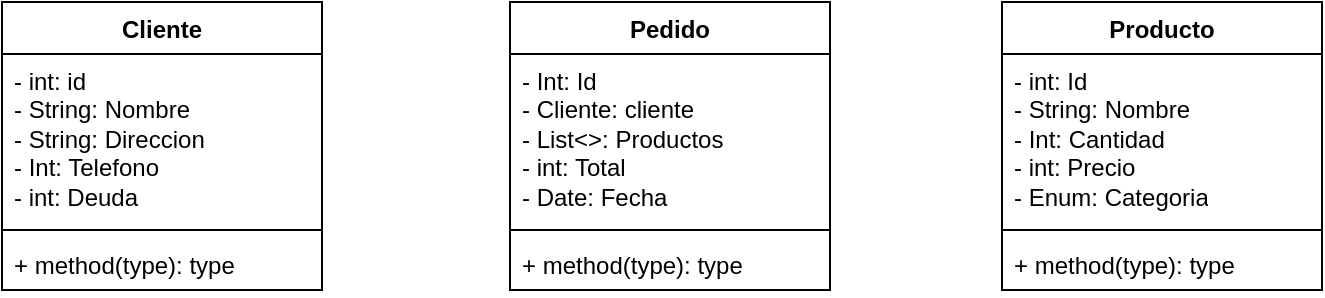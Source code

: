 <mxfile version="26.1.3">
  <diagram name="Página-1" id="4Bx6A06MzwlFyRsLMbt5">
    <mxGraphModel dx="1728" dy="994" grid="1" gridSize="10" guides="1" tooltips="1" connect="1" arrows="1" fold="1" page="1" pageScale="1" pageWidth="827" pageHeight="1169" math="0" shadow="0">
      <root>
        <mxCell id="0" />
        <mxCell id="1" parent="0" />
        <mxCell id="_0JZxzlMK4Hy7dFa50Kv-1" value="Cliente" style="swimlane;fontStyle=1;align=center;verticalAlign=top;childLayout=stackLayout;horizontal=1;startSize=26;horizontalStack=0;resizeParent=1;resizeParentMax=0;resizeLast=0;collapsible=1;marginBottom=0;whiteSpace=wrap;html=1;" parent="1" vertex="1">
          <mxGeometry x="80" y="441" width="160" height="144" as="geometry" />
        </mxCell>
        <mxCell id="_0JZxzlMK4Hy7dFa50Kv-2" value="- int: id&lt;div&gt;- String: Nombre&lt;/div&gt;&lt;div&gt;- String: Direccion&lt;/div&gt;&lt;div&gt;- Int: Telefono&lt;/div&gt;&lt;div&gt;- int: Deuda&lt;/div&gt;" style="text;strokeColor=none;fillColor=none;align=left;verticalAlign=top;spacingLeft=4;spacingRight=4;overflow=hidden;rotatable=0;points=[[0,0.5],[1,0.5]];portConstraint=eastwest;whiteSpace=wrap;html=1;" parent="_0JZxzlMK4Hy7dFa50Kv-1" vertex="1">
          <mxGeometry y="26" width="160" height="84" as="geometry" />
        </mxCell>
        <mxCell id="_0JZxzlMK4Hy7dFa50Kv-3" value="" style="line;strokeWidth=1;fillColor=none;align=left;verticalAlign=middle;spacingTop=-1;spacingLeft=3;spacingRight=3;rotatable=0;labelPosition=right;points=[];portConstraint=eastwest;strokeColor=inherit;" parent="_0JZxzlMK4Hy7dFa50Kv-1" vertex="1">
          <mxGeometry y="110" width="160" height="8" as="geometry" />
        </mxCell>
        <mxCell id="_0JZxzlMK4Hy7dFa50Kv-4" value="+ method(type): type" style="text;strokeColor=none;fillColor=none;align=left;verticalAlign=top;spacingLeft=4;spacingRight=4;overflow=hidden;rotatable=0;points=[[0,0.5],[1,0.5]];portConstraint=eastwest;whiteSpace=wrap;html=1;" parent="_0JZxzlMK4Hy7dFa50Kv-1" vertex="1">
          <mxGeometry y="118" width="160" height="26" as="geometry" />
        </mxCell>
        <mxCell id="_0JZxzlMK4Hy7dFa50Kv-5" value="Producto" style="swimlane;fontStyle=1;align=center;verticalAlign=top;childLayout=stackLayout;horizontal=1;startSize=26;horizontalStack=0;resizeParent=1;resizeParentMax=0;resizeLast=0;collapsible=1;marginBottom=0;whiteSpace=wrap;html=1;" parent="1" vertex="1">
          <mxGeometry x="580" y="441" width="160" height="144" as="geometry" />
        </mxCell>
        <mxCell id="_0JZxzlMK4Hy7dFa50Kv-6" value="- int: Id&lt;div&gt;- String: Nombre&lt;/div&gt;&lt;div&gt;- Int: Cantidad&lt;/div&gt;&lt;div&gt;- int: Precio&lt;/div&gt;&lt;div&gt;- Enum: Categoria&lt;/div&gt;" style="text;strokeColor=none;fillColor=none;align=left;verticalAlign=top;spacingLeft=4;spacingRight=4;overflow=hidden;rotatable=0;points=[[0,0.5],[1,0.5]];portConstraint=eastwest;whiteSpace=wrap;html=1;" parent="_0JZxzlMK4Hy7dFa50Kv-5" vertex="1">
          <mxGeometry y="26" width="160" height="84" as="geometry" />
        </mxCell>
        <mxCell id="_0JZxzlMK4Hy7dFa50Kv-7" value="" style="line;strokeWidth=1;fillColor=none;align=left;verticalAlign=middle;spacingTop=-1;spacingLeft=3;spacingRight=3;rotatable=0;labelPosition=right;points=[];portConstraint=eastwest;strokeColor=inherit;" parent="_0JZxzlMK4Hy7dFa50Kv-5" vertex="1">
          <mxGeometry y="110" width="160" height="8" as="geometry" />
        </mxCell>
        <mxCell id="_0JZxzlMK4Hy7dFa50Kv-8" value="+ method(type): type" style="text;strokeColor=none;fillColor=none;align=left;verticalAlign=top;spacingLeft=4;spacingRight=4;overflow=hidden;rotatable=0;points=[[0,0.5],[1,0.5]];portConstraint=eastwest;whiteSpace=wrap;html=1;" parent="_0JZxzlMK4Hy7dFa50Kv-5" vertex="1">
          <mxGeometry y="118" width="160" height="26" as="geometry" />
        </mxCell>
        <mxCell id="_0JZxzlMK4Hy7dFa50Kv-9" value="Pedido" style="swimlane;fontStyle=1;align=center;verticalAlign=top;childLayout=stackLayout;horizontal=1;startSize=26;horizontalStack=0;resizeParent=1;resizeParentMax=0;resizeLast=0;collapsible=1;marginBottom=0;whiteSpace=wrap;html=1;" parent="1" vertex="1">
          <mxGeometry x="334" y="441" width="160" height="144" as="geometry" />
        </mxCell>
        <mxCell id="_0JZxzlMK4Hy7dFa50Kv-10" value="&lt;div&gt;- Int: Id&lt;/div&gt;- Cliente: cliente&lt;div&gt;- List&amp;lt;&amp;gt;: Productos&lt;/div&gt;&lt;div&gt;- int: Total&lt;/div&gt;&lt;div&gt;- Date: Fecha&lt;/div&gt;" style="text;strokeColor=none;fillColor=none;align=left;verticalAlign=top;spacingLeft=4;spacingRight=4;overflow=hidden;rotatable=0;points=[[0,0.5],[1,0.5]];portConstraint=eastwest;whiteSpace=wrap;html=1;" parent="_0JZxzlMK4Hy7dFa50Kv-9" vertex="1">
          <mxGeometry y="26" width="160" height="84" as="geometry" />
        </mxCell>
        <mxCell id="_0JZxzlMK4Hy7dFa50Kv-11" value="" style="line;strokeWidth=1;fillColor=none;align=left;verticalAlign=middle;spacingTop=-1;spacingLeft=3;spacingRight=3;rotatable=0;labelPosition=right;points=[];portConstraint=eastwest;strokeColor=inherit;" parent="_0JZxzlMK4Hy7dFa50Kv-9" vertex="1">
          <mxGeometry y="110" width="160" height="8" as="geometry" />
        </mxCell>
        <mxCell id="_0JZxzlMK4Hy7dFa50Kv-12" value="+ method(type): type" style="text;strokeColor=none;fillColor=none;align=left;verticalAlign=top;spacingLeft=4;spacingRight=4;overflow=hidden;rotatable=0;points=[[0,0.5],[1,0.5]];portConstraint=eastwest;whiteSpace=wrap;html=1;" parent="_0JZxzlMK4Hy7dFa50Kv-9" vertex="1">
          <mxGeometry y="118" width="160" height="26" as="geometry" />
        </mxCell>
      </root>
    </mxGraphModel>
  </diagram>
</mxfile>
